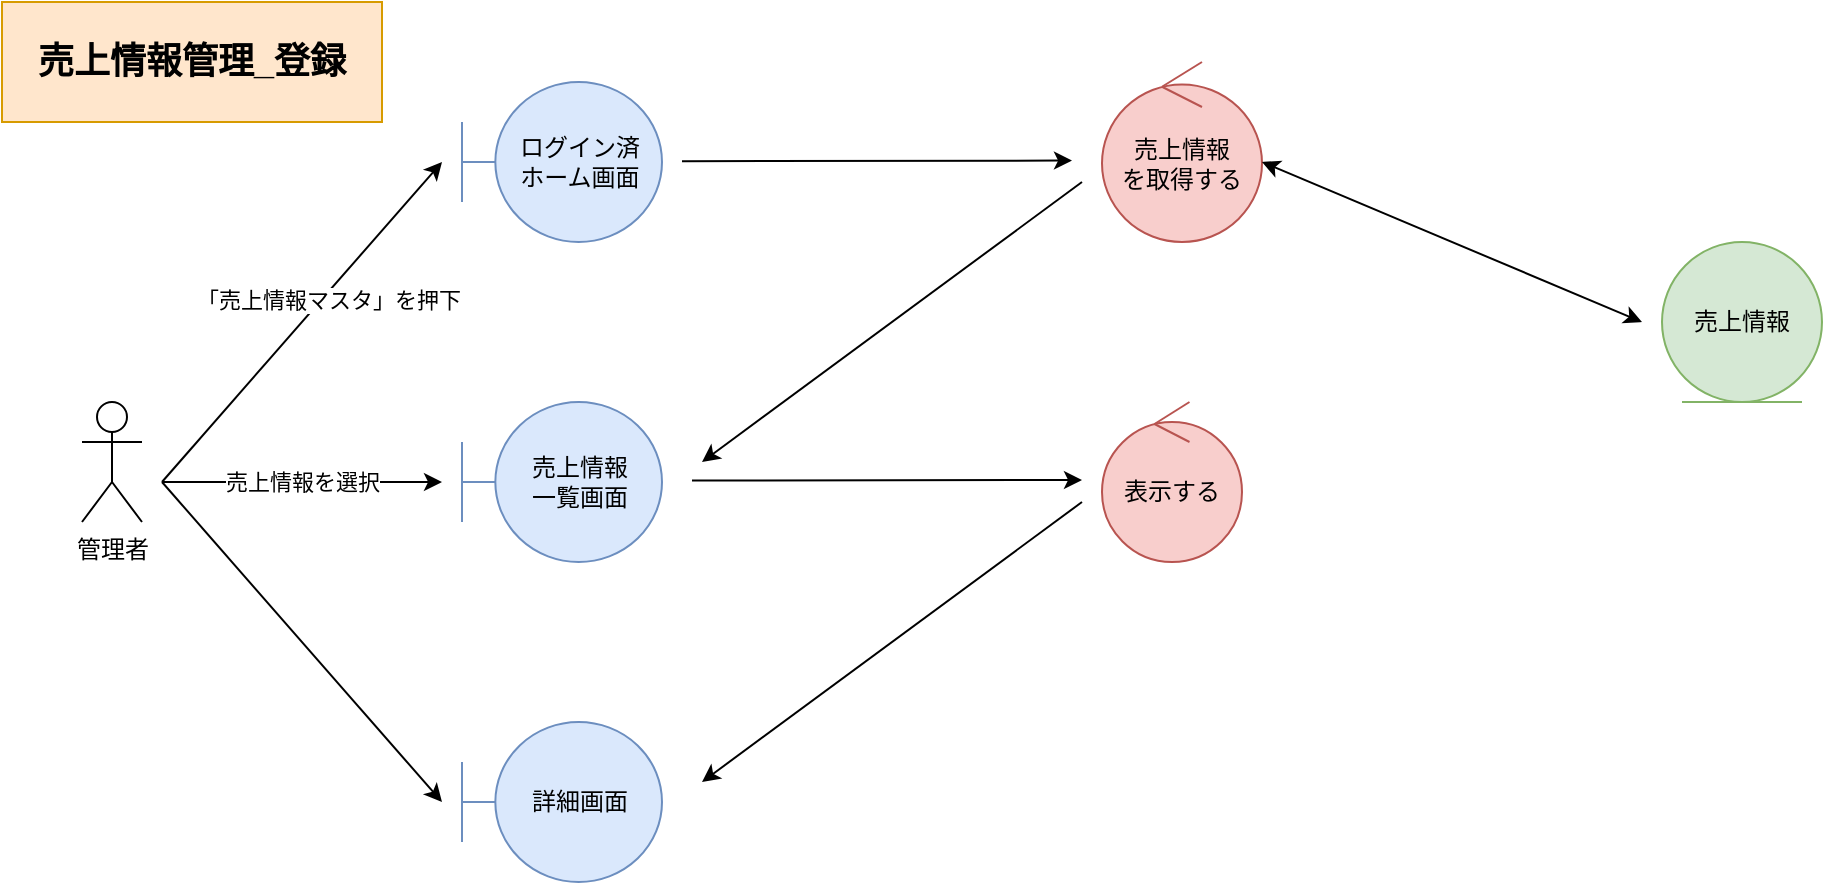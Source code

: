 <mxfile version="15.6.5" type="embed" pages="3">
    <diagram id="6dXKoRwkiL6QKlLexK6N" name="*売上情報管理_参照">
        <mxGraphModel dx="1313" dy="506" grid="0" gridSize="10" guides="1" tooltips="1" connect="1" arrows="1" fold="1" page="0" pageScale="1" pageWidth="827" pageHeight="1169" math="0" shadow="0">
            <root>
                <mxCell id="0"/>
                <mxCell id="1" parent="0"/>
                <mxCell id="2" value="管理者&lt;br&gt;" style="shape=umlActor;verticalLabelPosition=bottom;verticalAlign=top;html=1;" parent="1" vertex="1">
                    <mxGeometry x="-70" y="280" width="30" height="60" as="geometry"/>
                </mxCell>
                <mxCell id="3" value="ログイン済&lt;br&gt;ホーム画面" style="shape=umlBoundary;whiteSpace=wrap;html=1;fillColor=#dae8fc;strokeColor=#6c8ebf;" parent="1" vertex="1">
                    <mxGeometry x="120" y="120" width="100" height="80" as="geometry"/>
                </mxCell>
                <mxCell id="4" value="売上情報&lt;br&gt;一覧画面" style="shape=umlBoundary;whiteSpace=wrap;html=1;fillColor=#dae8fc;strokeColor=#6c8ebf;" parent="1" vertex="1">
                    <mxGeometry x="120" y="280" width="100" height="80" as="geometry"/>
                </mxCell>
                <mxCell id="6" value="売上情報&lt;br&gt;を取得する" style="ellipse;shape=umlControl;whiteSpace=wrap;html=1;fillColor=#f8cecc;strokeColor=#b85450;" parent="1" vertex="1">
                    <mxGeometry x="440" y="110" width="80" height="90" as="geometry"/>
                </mxCell>
                <mxCell id="7" value="売上情報" style="ellipse;shape=umlEntity;whiteSpace=wrap;html=1;fillColor=#d5e8d4;strokeColor=#82b366;" parent="1" vertex="1">
                    <mxGeometry x="720" y="200" width="80" height="80" as="geometry"/>
                </mxCell>
                <mxCell id="8" value="表示する" style="ellipse;shape=umlControl;whiteSpace=wrap;html=1;fillColor=#f8cecc;strokeColor=#b85450;" parent="1" vertex="1">
                    <mxGeometry x="440" y="280" width="70" height="80" as="geometry"/>
                </mxCell>
                <mxCell id="9" value="" style="endArrow=classic;html=1;rounded=0;" parent="1" edge="1">
                    <mxGeometry width="50" height="50" relative="1" as="geometry">
                        <mxPoint x="235" y="319.29" as="sourcePoint"/>
                        <mxPoint x="430" y="319" as="targetPoint"/>
                    </mxGeometry>
                </mxCell>
                <mxCell id="11" value="" style="endArrow=classic;html=1;rounded=0;" parent="1" edge="1">
                    <mxGeometry width="50" height="50" relative="1" as="geometry">
                        <mxPoint x="-30" y="320" as="sourcePoint"/>
                        <mxPoint x="110" y="160" as="targetPoint"/>
                    </mxGeometry>
                </mxCell>
                <mxCell id="25" value="「売上情報マスタ」を押下" style="edgeLabel;html=1;align=center;verticalAlign=middle;resizable=0;points=[];" parent="11" vertex="1" connectable="0">
                    <mxGeometry x="0.159" y="-2" relative="1" as="geometry">
                        <mxPoint as="offset"/>
                    </mxGeometry>
                </mxCell>
                <mxCell id="12" value="" style="endArrow=classic;html=1;rounded=0;" parent="1" edge="1">
                    <mxGeometry width="50" height="50" relative="1" as="geometry">
                        <mxPoint x="-30" y="320" as="sourcePoint"/>
                        <mxPoint x="110" y="480" as="targetPoint"/>
                    </mxGeometry>
                </mxCell>
                <mxCell id="13" value="" style="endArrow=classic;html=1;rounded=0;" parent="1" edge="1">
                    <mxGeometry width="50" height="50" relative="1" as="geometry">
                        <mxPoint x="-30" y="320" as="sourcePoint"/>
                        <mxPoint x="110" y="320" as="targetPoint"/>
                    </mxGeometry>
                </mxCell>
                <mxCell id="26" value="売上情報を選択" style="edgeLabel;html=1;align=center;verticalAlign=middle;resizable=0;points=[];" parent="13" vertex="1" connectable="0">
                    <mxGeometry x="0.308" y="1" relative="1" as="geometry">
                        <mxPoint x="-22" y="1" as="offset"/>
                    </mxGeometry>
                </mxCell>
                <mxCell id="14" value="" style="endArrow=classic;html=1;rounded=0;startArrow=classic;startFill=1;" parent="1" edge="1">
                    <mxGeometry width="50" height="50" relative="1" as="geometry">
                        <mxPoint x="520" y="160" as="sourcePoint"/>
                        <mxPoint x="710" y="240" as="targetPoint"/>
                    </mxGeometry>
                </mxCell>
                <mxCell id="15" value="" style="endArrow=classic;html=1;rounded=0;" parent="1" edge="1">
                    <mxGeometry width="50" height="50" relative="1" as="geometry">
                        <mxPoint x="230" y="159.58" as="sourcePoint"/>
                        <mxPoint x="425" y="159.29" as="targetPoint"/>
                    </mxGeometry>
                </mxCell>
                <mxCell id="16" value="" style="endArrow=classic;html=1;rounded=0;" parent="1" edge="1">
                    <mxGeometry width="50" height="50" relative="1" as="geometry">
                        <mxPoint x="430" y="170" as="sourcePoint"/>
                        <mxPoint x="240" y="310" as="targetPoint"/>
                    </mxGeometry>
                </mxCell>
                <mxCell id="17" value="" style="endArrow=classic;html=1;rounded=0;" parent="1" edge="1">
                    <mxGeometry width="50" height="50" relative="1" as="geometry">
                        <mxPoint x="430" y="330" as="sourcePoint"/>
                        <mxPoint x="240" y="470" as="targetPoint"/>
                    </mxGeometry>
                </mxCell>
                <mxCell id="23" value="詳細画面" style="shape=umlBoundary;whiteSpace=wrap;html=1;fillColor=#dae8fc;strokeColor=#6c8ebf;" parent="1" vertex="1">
                    <mxGeometry x="120" y="440" width="100" height="80" as="geometry"/>
                </mxCell>
                <mxCell id="24" value="売上情報管理_登録" style="rounded=0;whiteSpace=wrap;html=1;fillColor=#ffe6cc;strokeColor=#d79b00;fontStyle=1;fontSize=18;" parent="1" vertex="1">
                    <mxGeometry x="-110" y="80" width="190" height="60" as="geometry"/>
                </mxCell>
            </root>
        </mxGraphModel>
    </diagram>
    <diagram id="JnTztatlLzvQG0zcR0n4" name="*売上情報管理_編集">
        <mxGraphModel dx="1176" dy="430" grid="0" gridSize="10" guides="1" tooltips="1" connect="1" arrows="1" fold="1" page="0" pageScale="1" pageWidth="827" pageHeight="1169" math="0" shadow="0">
            <root>
                <mxCell id="ClaozoiLsZOpISAz2pXM-0"/>
                <mxCell id="ClaozoiLsZOpISAz2pXM-1" parent="ClaozoiLsZOpISAz2pXM-0"/>
                <mxCell id="gx6NXgfO0Ngl4NM3lM2A-1" value="ログイン済&lt;br&gt;ホーム画面" style="shape=umlBoundary;whiteSpace=wrap;html=1;fillColor=#dae8fc;strokeColor=#6c8ebf;" parent="ClaozoiLsZOpISAz2pXM-1" vertex="1">
                    <mxGeometry x="120" y="120" width="100" height="80" as="geometry"/>
                </mxCell>
                <mxCell id="gx6NXgfO0Ngl4NM3lM2A-2" value="売上情報&lt;br&gt;一覧画面" style="shape=umlBoundary;whiteSpace=wrap;html=1;fillColor=#dae8fc;strokeColor=#6c8ebf;" parent="ClaozoiLsZOpISAz2pXM-1" vertex="1">
                    <mxGeometry x="120" y="280" width="100" height="80" as="geometry"/>
                </mxCell>
                <mxCell id="gx6NXgfO0Ngl4NM3lM2A-3" value="売上情報&lt;br&gt;を取得する" style="ellipse;shape=umlControl;whiteSpace=wrap;html=1;fillColor=#f8cecc;strokeColor=#b85450;" parent="ClaozoiLsZOpISAz2pXM-1" vertex="1">
                    <mxGeometry x="440" y="110" width="80" height="90" as="geometry"/>
                </mxCell>
                <mxCell id="gx6NXgfO0Ngl4NM3lM2A-4" value="売上情報" style="ellipse;shape=umlEntity;whiteSpace=wrap;html=1;fillColor=#d5e8d4;strokeColor=#82b366;" parent="ClaozoiLsZOpISAz2pXM-1" vertex="1">
                    <mxGeometry x="720" y="200" width="80" height="80" as="geometry"/>
                </mxCell>
                <mxCell id="gx6NXgfO0Ngl4NM3lM2A-5" value="表示する" style="ellipse;shape=umlControl;whiteSpace=wrap;html=1;fillColor=#f8cecc;strokeColor=#b85450;" parent="ClaozoiLsZOpISAz2pXM-1" vertex="1">
                    <mxGeometry x="440" y="280" width="70" height="80" as="geometry"/>
                </mxCell>
                <mxCell id="gx6NXgfO0Ngl4NM3lM2A-6" value="" style="endArrow=classic;html=1;rounded=0;" parent="ClaozoiLsZOpISAz2pXM-1" edge="1">
                    <mxGeometry width="50" height="50" relative="1" as="geometry">
                        <mxPoint x="235" y="319.29" as="sourcePoint"/>
                        <mxPoint x="430" y="319" as="targetPoint"/>
                    </mxGeometry>
                </mxCell>
                <mxCell id="gx6NXgfO0Ngl4NM3lM2A-11" value="" style="endArrow=classic;html=1;rounded=0;startArrow=classic;startFill=1;" parent="ClaozoiLsZOpISAz2pXM-1" edge="1">
                    <mxGeometry width="50" height="50" relative="1" as="geometry">
                        <mxPoint x="520" y="160" as="sourcePoint"/>
                        <mxPoint x="710" y="240" as="targetPoint"/>
                    </mxGeometry>
                </mxCell>
                <mxCell id="gx6NXgfO0Ngl4NM3lM2A-12" value="" style="endArrow=classic;html=1;rounded=0;" parent="ClaozoiLsZOpISAz2pXM-1" edge="1">
                    <mxGeometry width="50" height="50" relative="1" as="geometry">
                        <mxPoint x="230" y="159.58" as="sourcePoint"/>
                        <mxPoint x="425" y="159.29" as="targetPoint"/>
                    </mxGeometry>
                </mxCell>
                <mxCell id="gx6NXgfO0Ngl4NM3lM2A-13" value="" style="endArrow=classic;html=1;rounded=0;" parent="ClaozoiLsZOpISAz2pXM-1" edge="1">
                    <mxGeometry width="50" height="50" relative="1" as="geometry">
                        <mxPoint x="430" y="170" as="sourcePoint"/>
                        <mxPoint x="240" y="310" as="targetPoint"/>
                    </mxGeometry>
                </mxCell>
                <mxCell id="gx6NXgfO0Ngl4NM3lM2A-14" value="" style="endArrow=classic;html=1;rounded=0;startArrow=classic;startFill=1;" parent="ClaozoiLsZOpISAz2pXM-1" edge="1">
                    <mxGeometry width="50" height="50" relative="1" as="geometry">
                        <mxPoint x="430" y="330" as="sourcePoint"/>
                        <mxPoint x="240" y="480" as="targetPoint"/>
                    </mxGeometry>
                </mxCell>
                <mxCell id="gx6NXgfO0Ngl4NM3lM2A-15" value="詳細画面" style="shape=umlBoundary;whiteSpace=wrap;html=1;fillColor=#dae8fc;strokeColor=#6c8ebf;" parent="ClaozoiLsZOpISAz2pXM-1" vertex="1">
                    <mxGeometry x="120" y="440" width="100" height="80" as="geometry"/>
                </mxCell>
                <mxCell id="rAo2Jz_jOwV9_K-vaBnR-0" value="編集画面" style="shape=umlBoundary;whiteSpace=wrap;html=1;fillColor=#dae8fc;strokeColor=#6c8ebf;" parent="ClaozoiLsZOpISAz2pXM-1" vertex="1">
                    <mxGeometry x="120" y="600" width="100" height="80" as="geometry"/>
                </mxCell>
                <mxCell id="rAo2Jz_jOwV9_K-vaBnR-1" value="" style="endArrow=classic;html=1;rounded=0;" parent="ClaozoiLsZOpISAz2pXM-1" edge="1">
                    <mxGeometry width="50" height="50" relative="1" as="geometry">
                        <mxPoint x="430" y="340" as="sourcePoint"/>
                        <mxPoint x="240" y="630" as="targetPoint"/>
                    </mxGeometry>
                </mxCell>
                <mxCell id="rAo2Jz_jOwV9_K-vaBnR-2" value="" style="endArrow=classic;html=1;rounded=0;" parent="ClaozoiLsZOpISAz2pXM-1" edge="1">
                    <mxGeometry width="50" height="50" relative="1" as="geometry">
                        <mxPoint x="-30" y="320" as="sourcePoint"/>
                        <mxPoint x="110" y="640" as="targetPoint"/>
                    </mxGeometry>
                </mxCell>
                <mxCell id="u0TdL2q2LAMC2MeznFi9-2" value="売上情報を入力" style="edgeLabel;html=1;align=center;verticalAlign=middle;resizable=0;points=[];" parent="rAo2Jz_jOwV9_K-vaBnR-2" vertex="1" connectable="0">
                    <mxGeometry x="0.242" y="1" relative="1" as="geometry">
                        <mxPoint as="offset"/>
                    </mxGeometry>
                </mxCell>
                <mxCell id="rAo2Jz_jOwV9_K-vaBnR-3" value="入力データを検証する" style="ellipse;shape=umlControl;whiteSpace=wrap;html=1;fillColor=#f8cecc;strokeColor=#b85450;" parent="ClaozoiLsZOpISAz2pXM-1" vertex="1">
                    <mxGeometry x="440" y="600" width="70" height="80" as="geometry"/>
                </mxCell>
                <mxCell id="rAo2Jz_jOwV9_K-vaBnR-4" value="更新する" style="ellipse;shape=umlControl;whiteSpace=wrap;html=1;fillColor=#f8cecc;strokeColor=#b85450;" parent="ClaozoiLsZOpISAz2pXM-1" vertex="1">
                    <mxGeometry x="440" y="440" width="70" height="80" as="geometry"/>
                </mxCell>
                <mxCell id="rAo2Jz_jOwV9_K-vaBnR-5" value="" style="endArrow=classic;html=1;rounded=0;startArrow=classic;startFill=1;" parent="ClaozoiLsZOpISAz2pXM-1" edge="1">
                    <mxGeometry width="50" height="50" relative="1" as="geometry">
                        <mxPoint x="240" y="639.7" as="sourcePoint"/>
                        <mxPoint x="435" y="639.41" as="targetPoint"/>
                    </mxGeometry>
                </mxCell>
                <mxCell id="u0TdL2q2LAMC2MeznFi9-11" value="入力エラー時は&lt;br&gt;エラーメッセージを表示" style="edgeLabel;html=1;align=center;verticalAlign=middle;resizable=0;points=[];" parent="rAo2Jz_jOwV9_K-vaBnR-5" vertex="1" connectable="0">
                    <mxGeometry x="0.155" y="-3" relative="1" as="geometry">
                        <mxPoint x="-13" y="-3" as="offset"/>
                    </mxGeometry>
                </mxCell>
                <mxCell id="rAo2Jz_jOwV9_K-vaBnR-6" value="" style="endArrow=classic;html=1;rounded=0;" parent="ClaozoiLsZOpISAz2pXM-1" edge="1">
                    <mxGeometry width="50" height="50" relative="1" as="geometry">
                        <mxPoint x="474.5" y="590" as="sourcePoint"/>
                        <mxPoint x="474.5" y="530" as="targetPoint"/>
                    </mxGeometry>
                </mxCell>
                <mxCell id="rAo2Jz_jOwV9_K-vaBnR-7" value="" style="endArrow=classic;html=1;rounded=0;startArrow=classic;startFill=1;" parent="ClaozoiLsZOpISAz2pXM-1" edge="1">
                    <mxGeometry width="50" height="50" relative="1" as="geometry">
                        <mxPoint x="520" y="480" as="sourcePoint"/>
                        <mxPoint x="710" y="250" as="targetPoint"/>
                    </mxGeometry>
                </mxCell>
                <mxCell id="u0TdL2q2LAMC2MeznFi9-0" value="売上情報を更新する" style="edgeLabel;html=1;align=center;verticalAlign=middle;resizable=0;points=[];" parent="rAo2Jz_jOwV9_K-vaBnR-7" vertex="1" connectable="0">
                    <mxGeometry x="0.129" y="6" relative="1" as="geometry">
                        <mxPoint as="offset"/>
                    </mxGeometry>
                </mxCell>
                <mxCell id="rAo2Jz_jOwV9_K-vaBnR-8" value="" style="endArrow=classic;html=1;rounded=0;jumpStyle=arc;" parent="ClaozoiLsZOpISAz2pXM-1" edge="1">
                    <mxGeometry width="50" height="50" relative="1" as="geometry">
                        <mxPoint x="440" y="180.0" as="sourcePoint"/>
                        <mxPoint x="240" y="470" as="targetPoint"/>
                    </mxGeometry>
                </mxCell>
                <mxCell id="Lp-UoPlOY43ExgynIh6E-0" value="売上情報管理_編集" style="rounded=0;whiteSpace=wrap;html=1;fillColor=#ffe6cc;strokeColor=#d79b00;fontStyle=1;fontSize=18;" parent="ClaozoiLsZOpISAz2pXM-1" vertex="1">
                    <mxGeometry x="-133" y="66" width="190" height="60" as="geometry"/>
                </mxCell>
                <mxCell id="X-bZCnbmL0jtdzTY1LeG-0" value="管理者&lt;br&gt;" style="shape=umlActor;verticalLabelPosition=bottom;verticalAlign=top;html=1;" parent="ClaozoiLsZOpISAz2pXM-1" vertex="1">
                    <mxGeometry x="-70" y="280" width="30" height="60" as="geometry"/>
                </mxCell>
                <mxCell id="X-bZCnbmL0jtdzTY1LeG-1" value="" style="endArrow=classic;html=1;rounded=0;" parent="ClaozoiLsZOpISAz2pXM-1" edge="1">
                    <mxGeometry width="50" height="50" relative="1" as="geometry">
                        <mxPoint x="-30" y="320" as="sourcePoint"/>
                        <mxPoint x="110" y="160" as="targetPoint"/>
                    </mxGeometry>
                </mxCell>
                <mxCell id="X-bZCnbmL0jtdzTY1LeG-2" value="「売上情報マスタ」を押下" style="edgeLabel;html=1;align=center;verticalAlign=middle;resizable=0;points=[];" parent="X-bZCnbmL0jtdzTY1LeG-1" vertex="1" connectable="0">
                    <mxGeometry x="0.159" y="-2" relative="1" as="geometry">
                        <mxPoint as="offset"/>
                    </mxGeometry>
                </mxCell>
                <mxCell id="X-bZCnbmL0jtdzTY1LeG-3" value="" style="endArrow=classic;html=1;rounded=0;" parent="ClaozoiLsZOpISAz2pXM-1" edge="1">
                    <mxGeometry width="50" height="50" relative="1" as="geometry">
                        <mxPoint x="-30" y="320" as="sourcePoint"/>
                        <mxPoint x="110" y="480" as="targetPoint"/>
                    </mxGeometry>
                </mxCell>
                <mxCell id="u0TdL2q2LAMC2MeznFi9-1" value="「編集」を押下" style="edgeLabel;html=1;align=center;verticalAlign=middle;resizable=0;points=[];" parent="X-bZCnbmL0jtdzTY1LeG-3" vertex="1" connectable="0">
                    <mxGeometry x="0.213" y="-2" relative="1" as="geometry">
                        <mxPoint as="offset"/>
                    </mxGeometry>
                </mxCell>
                <mxCell id="X-bZCnbmL0jtdzTY1LeG-4" value="" style="endArrow=classic;html=1;rounded=0;" parent="ClaozoiLsZOpISAz2pXM-1" edge="1">
                    <mxGeometry width="50" height="50" relative="1" as="geometry">
                        <mxPoint x="-30" y="320" as="sourcePoint"/>
                        <mxPoint x="110" y="320" as="targetPoint"/>
                    </mxGeometry>
                </mxCell>
                <mxCell id="X-bZCnbmL0jtdzTY1LeG-5" value="売上情報を選択" style="edgeLabel;html=1;align=center;verticalAlign=middle;resizable=0;points=[];" parent="X-bZCnbmL0jtdzTY1LeG-4" vertex="1" connectable="0">
                    <mxGeometry x="0.308" y="1" relative="1" as="geometry">
                        <mxPoint x="-22" y="1" as="offset"/>
                    </mxGeometry>
                </mxCell>
                <mxCell id="u0TdL2q2LAMC2MeznFi9-10" value="" style="curved=1;endArrow=classic;html=1;rounded=0;" parent="ClaozoiLsZOpISAz2pXM-1" edge="1">
                    <mxGeometry width="50" height="50" relative="1" as="geometry">
                        <mxPoint x="520" y="460" as="sourcePoint"/>
                        <mxPoint x="520" y="170" as="targetPoint"/>
                        <Array as="points">
                            <mxPoint x="600" y="250"/>
                        </Array>
                    </mxGeometry>
                </mxCell>
            </root>
        </mxGraphModel>
    </diagram>
    <diagram id="NGaApFWOfqZ_2WpzOdTp" name="*売上情報管理_削除">
        <mxGraphModel dx="1176" dy="430" grid="0" gridSize="10" guides="1" tooltips="1" connect="1" arrows="1" fold="1" page="0" pageScale="1" pageWidth="827" pageHeight="1169" math="0" shadow="0">
            <root>
                <mxCell id="v6kbZBv9k20OrkSfWxrl-0"/>
                <mxCell id="v6kbZBv9k20OrkSfWxrl-1" parent="v6kbZBv9k20OrkSfWxrl-0"/>
                <mxCell id="OnPWleWcY83iw-MTE333-1" value="ログイン済&lt;br&gt;ホーム画面" style="shape=umlBoundary;whiteSpace=wrap;html=1;fillColor=#dae8fc;strokeColor=#6c8ebf;" parent="v6kbZBv9k20OrkSfWxrl-1" vertex="1">
                    <mxGeometry x="120" y="120" width="100" height="80" as="geometry"/>
                </mxCell>
                <mxCell id="OnPWleWcY83iw-MTE333-2" value="売上情報&lt;br&gt;一覧画面" style="shape=umlBoundary;whiteSpace=wrap;html=1;fillColor=#dae8fc;strokeColor=#6c8ebf;" parent="v6kbZBv9k20OrkSfWxrl-1" vertex="1">
                    <mxGeometry x="120" y="280" width="100" height="80" as="geometry"/>
                </mxCell>
                <mxCell id="OnPWleWcY83iw-MTE333-3" value="売上情報&lt;br&gt;を取得する" style="ellipse;shape=umlControl;whiteSpace=wrap;html=1;fillColor=#f8cecc;strokeColor=#b85450;" parent="v6kbZBv9k20OrkSfWxrl-1" vertex="1">
                    <mxGeometry x="440" y="110" width="80" height="90" as="geometry"/>
                </mxCell>
                <mxCell id="OnPWleWcY83iw-MTE333-4" value="売上情報" style="ellipse;shape=umlEntity;whiteSpace=wrap;html=1;fillColor=#d5e8d4;strokeColor=#82b366;" parent="v6kbZBv9k20OrkSfWxrl-1" vertex="1">
                    <mxGeometry x="720" y="200" width="80" height="80" as="geometry"/>
                </mxCell>
                <mxCell id="OnPWleWcY83iw-MTE333-5" value="表示する" style="ellipse;shape=umlControl;whiteSpace=wrap;html=1;fillColor=#f8cecc;strokeColor=#b85450;" parent="v6kbZBv9k20OrkSfWxrl-1" vertex="1">
                    <mxGeometry x="440" y="280" width="70" height="80" as="geometry"/>
                </mxCell>
                <mxCell id="OnPWleWcY83iw-MTE333-6" value="" style="endArrow=classic;html=1;rounded=0;" parent="v6kbZBv9k20OrkSfWxrl-1" edge="1">
                    <mxGeometry width="50" height="50" relative="1" as="geometry">
                        <mxPoint x="235" y="319.29" as="sourcePoint"/>
                        <mxPoint x="430" y="319" as="targetPoint"/>
                    </mxGeometry>
                </mxCell>
                <mxCell id="OnPWleWcY83iw-MTE333-11" value="" style="endArrow=classic;html=1;rounded=0;startArrow=classic;startFill=1;" parent="v6kbZBv9k20OrkSfWxrl-1" edge="1">
                    <mxGeometry width="50" height="50" relative="1" as="geometry">
                        <mxPoint x="520" y="160" as="sourcePoint"/>
                        <mxPoint x="710" y="240" as="targetPoint"/>
                    </mxGeometry>
                </mxCell>
                <mxCell id="OnPWleWcY83iw-MTE333-12" value="" style="endArrow=classic;html=1;rounded=0;" parent="v6kbZBv9k20OrkSfWxrl-1" edge="1">
                    <mxGeometry width="50" height="50" relative="1" as="geometry">
                        <mxPoint x="230" y="159.58" as="sourcePoint"/>
                        <mxPoint x="425" y="159.29" as="targetPoint"/>
                    </mxGeometry>
                </mxCell>
                <mxCell id="OnPWleWcY83iw-MTE333-13" value="" style="endArrow=classic;html=1;rounded=0;" parent="v6kbZBv9k20OrkSfWxrl-1" edge="1">
                    <mxGeometry width="50" height="50" relative="1" as="geometry">
                        <mxPoint x="430" y="170" as="sourcePoint"/>
                        <mxPoint x="240" y="310" as="targetPoint"/>
                    </mxGeometry>
                </mxCell>
                <mxCell id="OnPWleWcY83iw-MTE333-14" value="" style="endArrow=classic;html=1;rounded=0;" parent="v6kbZBv9k20OrkSfWxrl-1" edge="1">
                    <mxGeometry width="50" height="50" relative="1" as="geometry">
                        <mxPoint x="430" y="330" as="sourcePoint"/>
                        <mxPoint x="240" y="470" as="targetPoint"/>
                    </mxGeometry>
                </mxCell>
                <mxCell id="OnPWleWcY83iw-MTE333-15" value="詳細画面" style="shape=umlBoundary;whiteSpace=wrap;html=1;fillColor=#dae8fc;strokeColor=#6c8ebf;" parent="v6kbZBv9k20OrkSfWxrl-1" vertex="1">
                    <mxGeometry x="120" y="440" width="100" height="80" as="geometry"/>
                </mxCell>
                <mxCell id="OnPWleWcY83iw-MTE333-16" value="削除する" style="ellipse;shape=umlControl;whiteSpace=wrap;html=1;fillColor=#f8cecc;strokeColor=#b85450;" parent="v6kbZBv9k20OrkSfWxrl-1" vertex="1">
                    <mxGeometry x="440" y="440" width="70" height="80" as="geometry"/>
                </mxCell>
                <mxCell id="OnPWleWcY83iw-MTE333-17" value="" style="endArrow=classic;html=1;rounded=0;" parent="v6kbZBv9k20OrkSfWxrl-1" edge="1">
                    <mxGeometry width="50" height="50" relative="1" as="geometry">
                        <mxPoint x="240" y="479.58" as="sourcePoint"/>
                        <mxPoint x="435" y="479.29" as="targetPoint"/>
                    </mxGeometry>
                </mxCell>
                <mxCell id="OnPWleWcY83iw-MTE333-18" value="" style="endArrow=classic;html=1;rounded=0;startArrow=classic;startFill=1;" parent="v6kbZBv9k20OrkSfWxrl-1" edge="1">
                    <mxGeometry width="50" height="50" relative="1" as="geometry">
                        <mxPoint x="520" y="480" as="sourcePoint"/>
                        <mxPoint x="710" y="250" as="targetPoint"/>
                    </mxGeometry>
                </mxCell>
                <mxCell id="Zh2Cj3inboqu4xl2LD00-1" value="売上情報を&lt;br&gt;削除" style="edgeLabel;html=1;align=center;verticalAlign=middle;resizable=0;points=[];" parent="OnPWleWcY83iw-MTE333-18" vertex="1" connectable="0">
                    <mxGeometry x="0.148" y="-1" relative="1" as="geometry">
                        <mxPoint as="offset"/>
                    </mxGeometry>
                </mxCell>
                <mxCell id="4vhspeQJZZZmmDjY5zOb-0" value="売上情報管理_削除" style="rounded=0;whiteSpace=wrap;html=1;fillColor=#ffe6cc;strokeColor=#d79b00;fontStyle=1;fontSize=18;" parent="v6kbZBv9k20OrkSfWxrl-1" vertex="1">
                    <mxGeometry x="-150" y="71" width="190" height="60" as="geometry"/>
                </mxCell>
                <mxCell id="Zh2Cj3inboqu4xl2LD00-0" value="" style="curved=1;endArrow=classic;html=1;rounded=0;" parent="v6kbZBv9k20OrkSfWxrl-1" edge="1">
                    <mxGeometry width="50" height="50" relative="1" as="geometry">
                        <mxPoint x="520" y="460" as="sourcePoint"/>
                        <mxPoint x="520" y="170" as="targetPoint"/>
                        <Array as="points">
                            <mxPoint x="600" y="250"/>
                        </Array>
                    </mxGeometry>
                </mxCell>
                <mxCell id="Uj_ZNz6zT2jNDqRnv_fK-0" value="管理者&lt;br&gt;" style="shape=umlActor;verticalLabelPosition=bottom;verticalAlign=top;html=1;" parent="v6kbZBv9k20OrkSfWxrl-1" vertex="1">
                    <mxGeometry x="-70" y="280" width="30" height="60" as="geometry"/>
                </mxCell>
                <mxCell id="Uj_ZNz6zT2jNDqRnv_fK-1" value="" style="endArrow=classic;html=1;rounded=0;" parent="v6kbZBv9k20OrkSfWxrl-1" edge="1">
                    <mxGeometry width="50" height="50" relative="1" as="geometry">
                        <mxPoint x="-30" y="320" as="sourcePoint"/>
                        <mxPoint x="110" y="160" as="targetPoint"/>
                    </mxGeometry>
                </mxCell>
                <mxCell id="Uj_ZNz6zT2jNDqRnv_fK-2" value="「売上情報マスタ」を押下" style="edgeLabel;html=1;align=center;verticalAlign=middle;resizable=0;points=[];" parent="Uj_ZNz6zT2jNDqRnv_fK-1" vertex="1" connectable="0">
                    <mxGeometry x="0.159" y="-2" relative="1" as="geometry">
                        <mxPoint as="offset"/>
                    </mxGeometry>
                </mxCell>
                <mxCell id="Uj_ZNz6zT2jNDqRnv_fK-3" value="" style="endArrow=classic;html=1;rounded=0;" parent="v6kbZBv9k20OrkSfWxrl-1" edge="1">
                    <mxGeometry width="50" height="50" relative="1" as="geometry">
                        <mxPoint x="-30" y="320" as="sourcePoint"/>
                        <mxPoint x="110" y="480" as="targetPoint"/>
                    </mxGeometry>
                </mxCell>
                <mxCell id="Uj_ZNz6zT2jNDqRnv_fK-4" value="「削除」を押下" style="edgeLabel;html=1;align=center;verticalAlign=middle;resizable=0;points=[];" parent="Uj_ZNz6zT2jNDqRnv_fK-3" vertex="1" connectable="0">
                    <mxGeometry x="0.213" y="-2" relative="1" as="geometry">
                        <mxPoint as="offset"/>
                    </mxGeometry>
                </mxCell>
                <mxCell id="Uj_ZNz6zT2jNDqRnv_fK-5" value="" style="endArrow=classic;html=1;rounded=0;" parent="v6kbZBv9k20OrkSfWxrl-1" edge="1">
                    <mxGeometry width="50" height="50" relative="1" as="geometry">
                        <mxPoint x="-30" y="320" as="sourcePoint"/>
                        <mxPoint x="110" y="320" as="targetPoint"/>
                    </mxGeometry>
                </mxCell>
                <mxCell id="Uj_ZNz6zT2jNDqRnv_fK-6" value="売上情報を選択" style="edgeLabel;html=1;align=center;verticalAlign=middle;resizable=0;points=[];" parent="Uj_ZNz6zT2jNDqRnv_fK-5" vertex="1" connectable="0">
                    <mxGeometry x="0.308" y="1" relative="1" as="geometry">
                        <mxPoint x="-22" y="1" as="offset"/>
                    </mxGeometry>
                </mxCell>
            </root>
        </mxGraphModel>
    </diagram>
</mxfile>